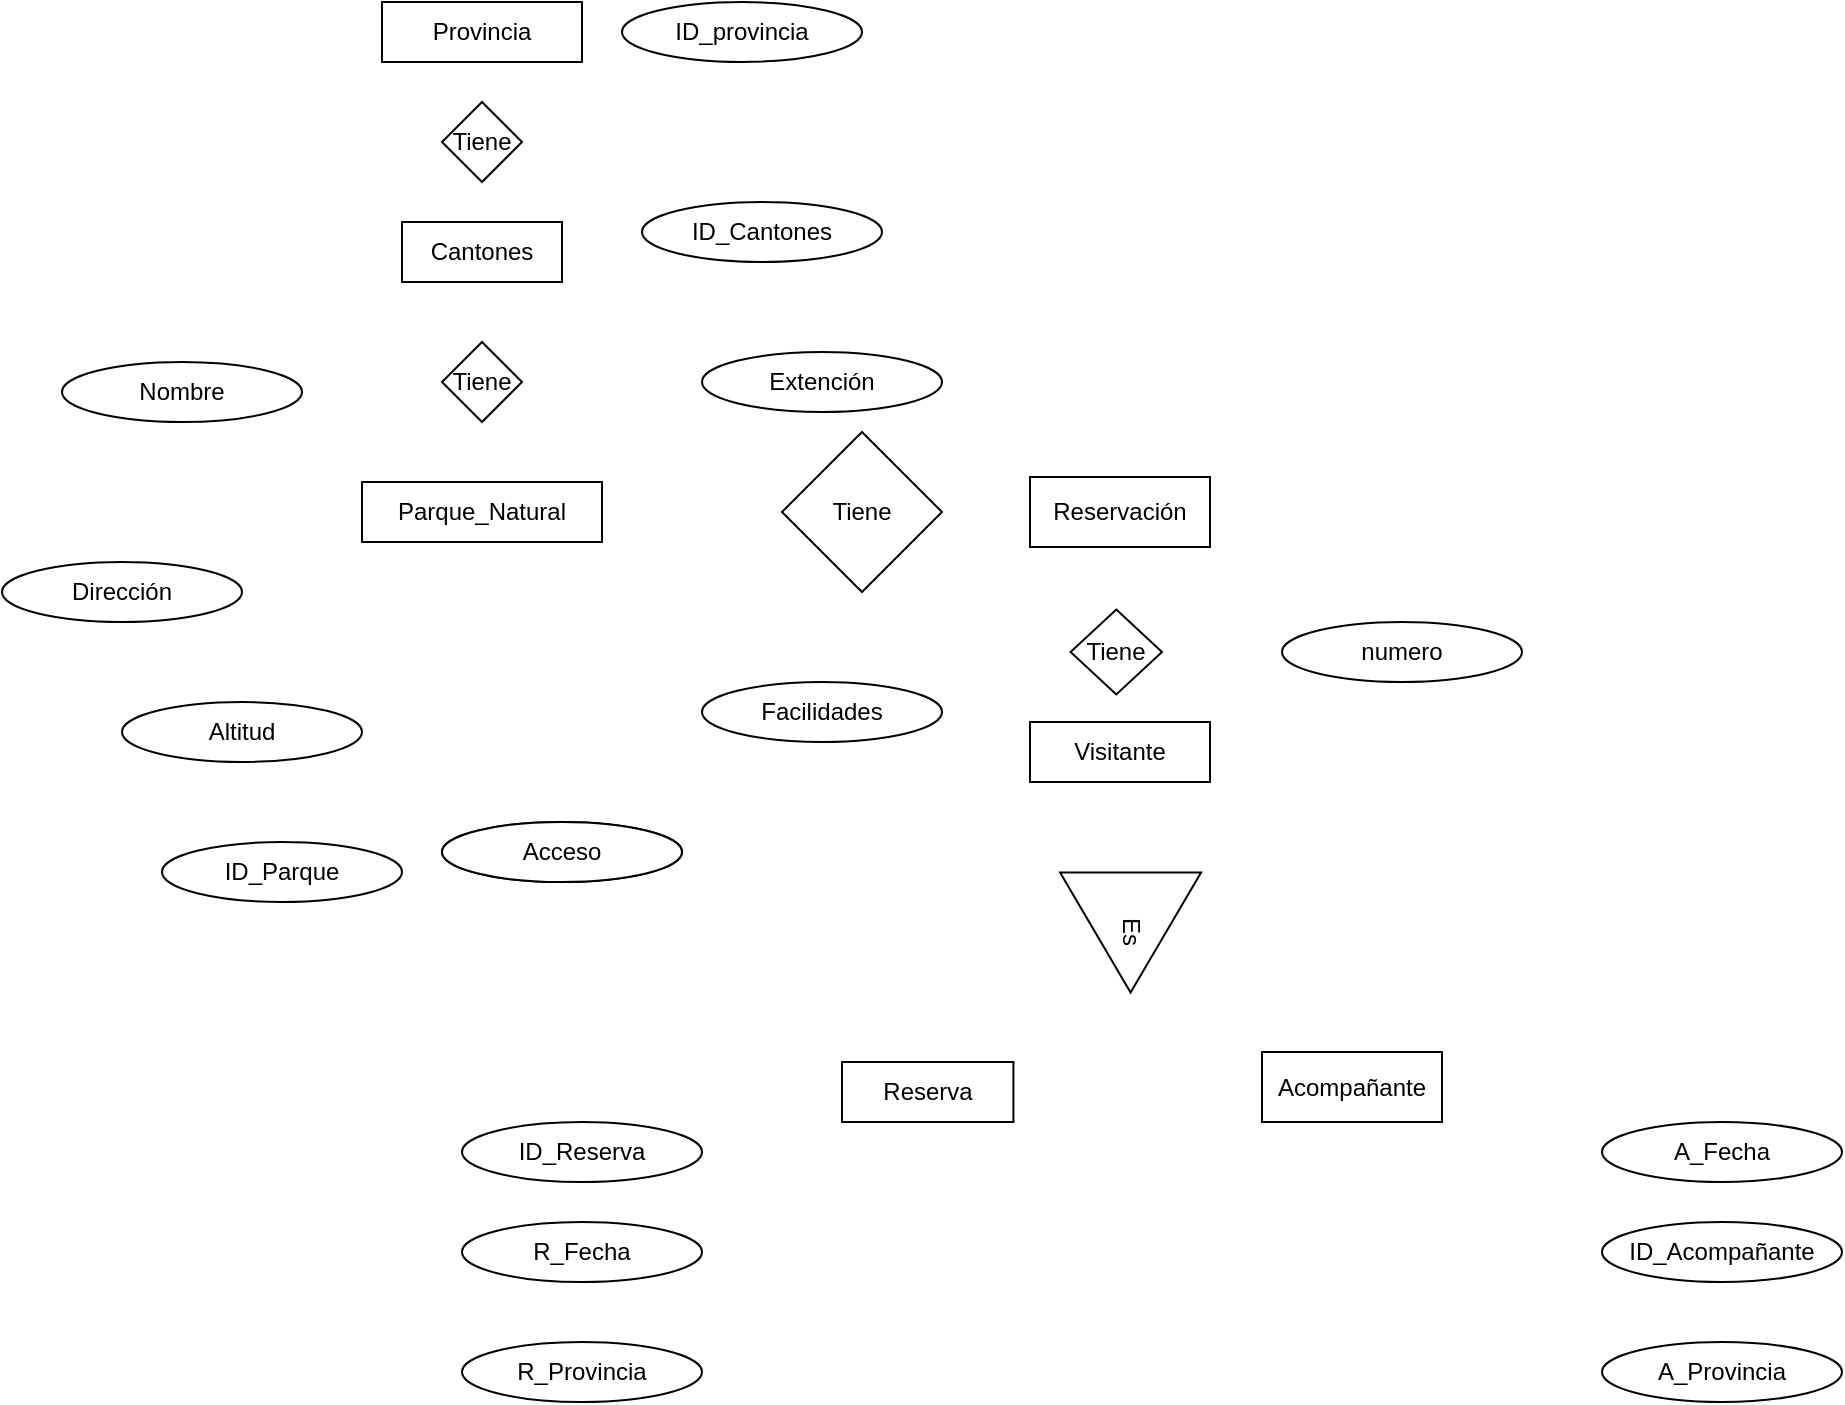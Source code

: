 <mxfile version="19.0.0" type="github">
  <diagram id="E41NsyfRr_BKljrcj-fv" name="Page-1">
    <mxGraphModel dx="2211" dy="772" grid="1" gridSize="10" guides="1" tooltips="1" connect="1" arrows="1" fold="1" page="1" pageScale="1" pageWidth="827" pageHeight="1169" math="0" shadow="0">
      <root>
        <mxCell id="0" />
        <mxCell id="1" parent="0" />
        <object label="&lt;font style=&quot;vertical-align: inherit;&quot;&gt;&lt;font style=&quot;vertical-align: inherit;&quot;&gt;Provincia&lt;/font&gt;&lt;/font&gt;" id="EopbfksfODksPwOAun3i-4">
          <mxCell style="rounded=0;whiteSpace=wrap;html=1;" vertex="1" parent="1">
            <mxGeometry x="90" y="350" width="100" height="30" as="geometry" />
          </mxCell>
        </object>
        <mxCell id="EopbfksfODksPwOAun3i-5" value="&lt;font style=&quot;vertical-align: inherit;&quot;&gt;&lt;font style=&quot;vertical-align: inherit;&quot;&gt;Tiene&lt;/font&gt;&lt;/font&gt;" style="rhombus;whiteSpace=wrap;html=1;" vertex="1" parent="1">
          <mxGeometry x="120" y="400" width="40" height="40" as="geometry" />
        </mxCell>
        <mxCell id="EopbfksfODksPwOAun3i-6" value="&lt;font style=&quot;vertical-align: inherit;&quot;&gt;&lt;font style=&quot;vertical-align: inherit;&quot;&gt;Cantones&lt;/font&gt;&lt;/font&gt;" style="rounded=0;whiteSpace=wrap;html=1;" vertex="1" parent="1">
          <mxGeometry x="100" y="460" width="80" height="30" as="geometry" />
        </mxCell>
        <mxCell id="EopbfksfODksPwOAun3i-7" value="&lt;font style=&quot;vertical-align: inherit;&quot;&gt;&lt;font style=&quot;vertical-align: inherit;&quot;&gt;Tiene&lt;/font&gt;&lt;/font&gt;" style="rhombus;whiteSpace=wrap;html=1;" vertex="1" parent="1">
          <mxGeometry x="120" y="520" width="40" height="40" as="geometry" />
        </mxCell>
        <mxCell id="EopbfksfODksPwOAun3i-8" value="&lt;font style=&quot;vertical-align: inherit;&quot;&gt;&lt;font style=&quot;vertical-align: inherit;&quot;&gt;Parque_Natural&lt;br&gt;&lt;/font&gt;&lt;/font&gt;" style="rounded=0;whiteSpace=wrap;html=1;" vertex="1" parent="1">
          <mxGeometry x="80" y="590" width="120" height="30" as="geometry" />
        </mxCell>
        <mxCell id="EopbfksfODksPwOAun3i-9" value="Nombre" style="ellipse;whiteSpace=wrap;html=1;" vertex="1" parent="1">
          <mxGeometry x="-70" y="530" width="120" height="30" as="geometry" />
        </mxCell>
        <mxCell id="EopbfksfODksPwOAun3i-10" value="Facilidades" style="ellipse;whiteSpace=wrap;html=1;" vertex="1" parent="1">
          <mxGeometry x="250" y="690" width="120" height="30" as="geometry" />
        </mxCell>
        <mxCell id="EopbfksfODksPwOAun3i-12" value="Dirección" style="ellipse;whiteSpace=wrap;html=1;" vertex="1" parent="1">
          <mxGeometry x="-100" y="630" width="120" height="30" as="geometry" />
        </mxCell>
        <mxCell id="EopbfksfODksPwOAun3i-13" value="Acceso" style="ellipse;whiteSpace=wrap;html=1;" vertex="1" parent="1">
          <mxGeometry x="120" y="760" width="120" height="30" as="geometry" />
        </mxCell>
        <mxCell id="EopbfksfODksPwOAun3i-14" value="Altitud" style="ellipse;whiteSpace=wrap;html=1;" vertex="1" parent="1">
          <mxGeometry x="-40" y="700" width="120" height="30" as="geometry" />
        </mxCell>
        <mxCell id="EopbfksfODksPwOAun3i-15" value="Extención" style="ellipse;whiteSpace=wrap;html=1;" vertex="1" parent="1">
          <mxGeometry x="250" y="525" width="120" height="30" as="geometry" />
        </mxCell>
        <mxCell id="EopbfksfODksPwOAun3i-18" value="Reservación" style="rounded=0;whiteSpace=wrap;html=1;" vertex="1" parent="1">
          <mxGeometry x="414" y="587.5" width="90" height="35" as="geometry" />
        </mxCell>
        <mxCell id="EopbfksfODksPwOAun3i-19" value="Tiene" style="rhombus;whiteSpace=wrap;html=1;" vertex="1" parent="1">
          <mxGeometry x="290" y="565" width="80" height="80" as="geometry" />
        </mxCell>
        <mxCell id="EopbfksfODksPwOAun3i-21" value="Visitante" style="rounded=0;whiteSpace=wrap;html=1;" vertex="1" parent="1">
          <mxGeometry x="414" y="710" width="90" height="30" as="geometry" />
        </mxCell>
        <mxCell id="EopbfksfODksPwOAun3i-22" value="Es" style="triangle;whiteSpace=wrap;html=1;rotation=90;" vertex="1" parent="1">
          <mxGeometry x="434.29" y="780" width="60" height="70.5" as="geometry" />
        </mxCell>
        <mxCell id="EopbfksfODksPwOAun3i-24" value="Reserva" style="rounded=0;whiteSpace=wrap;html=1;" vertex="1" parent="1">
          <mxGeometry x="320" y="880" width="85.71" height="30" as="geometry" />
        </mxCell>
        <mxCell id="EopbfksfODksPwOAun3i-26" value="Acompañante" style="rounded=0;whiteSpace=wrap;html=1;" vertex="1" parent="1">
          <mxGeometry x="530" y="875" width="90" height="35" as="geometry" />
        </mxCell>
        <mxCell id="EopbfksfODksPwOAun3i-28" value="Acceso" style="ellipse;whiteSpace=wrap;html=1;" vertex="1" parent="1">
          <mxGeometry x="120" y="760" width="120" height="30" as="geometry" />
        </mxCell>
        <mxCell id="EopbfksfODksPwOAun3i-29" value="ID_Reserva" style="ellipse;whiteSpace=wrap;html=1;" vertex="1" parent="1">
          <mxGeometry x="130" y="910" width="120" height="30" as="geometry" />
        </mxCell>
        <mxCell id="EopbfksfODksPwOAun3i-30" value="ID_Parque" style="ellipse;whiteSpace=wrap;html=1;" vertex="1" parent="1">
          <mxGeometry x="-20" y="770" width="120" height="30" as="geometry" />
        </mxCell>
        <mxCell id="EopbfksfODksPwOAun3i-31" value="ID_provincia" style="ellipse;whiteSpace=wrap;html=1;" vertex="1" parent="1">
          <mxGeometry x="210" y="350" width="120" height="30" as="geometry" />
        </mxCell>
        <mxCell id="EopbfksfODksPwOAun3i-32" value="ID_Cantones" style="ellipse;whiteSpace=wrap;html=1;" vertex="1" parent="1">
          <mxGeometry x="220" y="450" width="120" height="30" as="geometry" />
        </mxCell>
        <mxCell id="EopbfksfODksPwOAun3i-33" value="R_Provincia" style="ellipse;whiteSpace=wrap;html=1;" vertex="1" parent="1">
          <mxGeometry x="130" y="1020" width="120" height="30" as="geometry" />
        </mxCell>
        <mxCell id="EopbfksfODksPwOAun3i-34" value="R_Fecha" style="ellipse;whiteSpace=wrap;html=1;" vertex="1" parent="1">
          <mxGeometry x="130" y="960" width="120" height="30" as="geometry" />
        </mxCell>
        <mxCell id="EopbfksfODksPwOAun3i-35" value="ID_Acompañante" style="ellipse;whiteSpace=wrap;html=1;" vertex="1" parent="1">
          <mxGeometry x="700" y="960" width="120" height="30" as="geometry" />
        </mxCell>
        <mxCell id="EopbfksfODksPwOAun3i-36" value="A_Provincia" style="ellipse;whiteSpace=wrap;html=1;" vertex="1" parent="1">
          <mxGeometry x="700" y="1020" width="120" height="30" as="geometry" />
        </mxCell>
        <mxCell id="EopbfksfODksPwOAun3i-37" value="A_Fecha" style="ellipse;whiteSpace=wrap;html=1;" vertex="1" parent="1">
          <mxGeometry x="700" y="910" width="120" height="30" as="geometry" />
        </mxCell>
        <mxCell id="EopbfksfODksPwOAun3i-39" value="Tiene" style="rhombus;whiteSpace=wrap;html=1;" vertex="1" parent="1">
          <mxGeometry x="434.29" y="653.75" width="45.71" height="42.5" as="geometry" />
        </mxCell>
        <mxCell id="EopbfksfODksPwOAun3i-43" value="numero" style="ellipse;whiteSpace=wrap;html=1;" vertex="1" parent="1">
          <mxGeometry x="540" y="660" width="120" height="30" as="geometry" />
        </mxCell>
      </root>
    </mxGraphModel>
  </diagram>
</mxfile>

